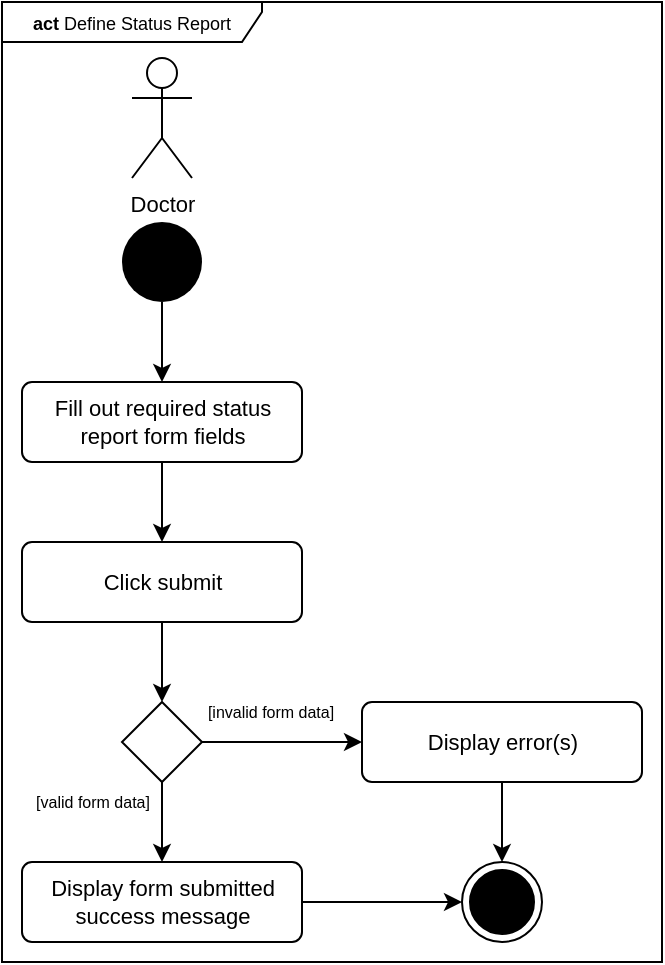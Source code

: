 <mxfile version="17.3.0" type="google" pages="3"><diagram id="xdJK3uvgCrqIzxjQh94Q" name="define status report"><mxGraphModel grid="1" page="1" gridSize="10" guides="1" tooltips="1" connect="1" arrows="1" fold="1" pageScale="1" pageWidth="827" pageHeight="1169" math="0" shadow="0"><root><mxCell id="0"/><mxCell id="1" parent="0"/><mxCell id="6eCgB-FIZ5FBU00R1ugB-1" value="&lt;font style=&quot;font-size: 9px&quot;&gt;&lt;b&gt;act &lt;/b&gt;Define Status Report&lt;/font&gt;" style="shape=umlFrame;whiteSpace=wrap;html=1;width=130;height=20;" vertex="1" parent="1"><mxGeometry width="330" height="480" as="geometry"/></mxCell><mxCell id="6eCgB-FIZ5FBU00R1ugB-2" value="" style="edgeStyle=orthogonalEdgeStyle;rounded=0;orthogonalLoop=1;jettySize=auto;html=1;fontFamily=Helvetica;" edge="1" parent="1" source="6eCgB-FIZ5FBU00R1ugB-3" target="6eCgB-FIZ5FBU00R1ugB-5"><mxGeometry relative="1" as="geometry"/></mxCell><mxCell id="6eCgB-FIZ5FBU00R1ugB-3" value="" style="ellipse;fillColor=#000000;strokeColor=none;fontFamily=Helvetica;" vertex="1" parent="1"><mxGeometry x="60" y="110" width="40" height="40" as="geometry"/></mxCell><mxCell id="6eCgB-FIZ5FBU00R1ugB-4" value="" style="edgeStyle=orthogonalEdgeStyle;rounded=0;orthogonalLoop=1;jettySize=auto;html=1;fontFamily=Helvetica;" edge="1" parent="1" source="6eCgB-FIZ5FBU00R1ugB-5" target="6eCgB-FIZ5FBU00R1ugB-7"><mxGeometry relative="1" as="geometry"/></mxCell><mxCell id="6eCgB-FIZ5FBU00R1ugB-5" value="Fill out required status&lt;br style=&quot;font-size: 11px;&quot;&gt;report form fields" style="html=1;align=center;verticalAlign=middle;rounded=1;absoluteArcSize=1;arcSize=10;dashed=0;fontFamily=Helvetica;fontSize=11;" vertex="1" parent="1"><mxGeometry x="10" y="190" width="140" height="40" as="geometry"/></mxCell><mxCell id="6eCgB-FIZ5FBU00R1ugB-6" value="" style="edgeStyle=orthogonalEdgeStyle;rounded=0;orthogonalLoop=1;jettySize=auto;html=1;fontFamily=Helvetica;" edge="1" parent="1" source="6eCgB-FIZ5FBU00R1ugB-7" target="6eCgB-FIZ5FBU00R1ugB-12"><mxGeometry relative="1" as="geometry"/></mxCell><mxCell id="6eCgB-FIZ5FBU00R1ugB-7" value="Click submit" style="html=1;align=center;verticalAlign=middle;rounded=1;absoluteArcSize=1;arcSize=10;dashed=0;fontFamily=Helvetica;fontSize=11;" vertex="1" parent="1"><mxGeometry x="10" y="270" width="140" height="40" as="geometry"/></mxCell><mxCell id="6eCgB-FIZ5FBU00R1ugB-8" style="edgeStyle=orthogonalEdgeStyle;rounded=0;orthogonalLoop=1;jettySize=auto;html=1;exitX=0.5;exitY=1;exitDx=0;exitDy=0;fontFamily=Helvetica;" edge="1" parent="1" source="6eCgB-FIZ5FBU00R1ugB-9" target="6eCgB-FIZ5FBU00R1ugB-16"><mxGeometry relative="1" as="geometry"><mxPoint x="250" y="450" as="targetPoint"/></mxGeometry></mxCell><mxCell id="6eCgB-FIZ5FBU00R1ugB-9" value="Display error(s)" style="html=1;align=center;verticalAlign=middle;rounded=1;absoluteArcSize=1;arcSize=10;dashed=0;fontFamily=Helvetica;fontSize=11;" vertex="1" parent="1"><mxGeometry x="180" y="350" width="140" height="40" as="geometry"/></mxCell><mxCell id="6eCgB-FIZ5FBU00R1ugB-10" style="edgeStyle=orthogonalEdgeStyle;rounded=0;orthogonalLoop=1;jettySize=auto;html=1;fontFamily=Helvetica;" edge="1" parent="1" source="6eCgB-FIZ5FBU00R1ugB-12" target="6eCgB-FIZ5FBU00R1ugB-14"><mxGeometry relative="1" as="geometry"/></mxCell><mxCell id="6eCgB-FIZ5FBU00R1ugB-11" style="edgeStyle=orthogonalEdgeStyle;rounded=0;orthogonalLoop=1;jettySize=auto;html=1;exitX=1;exitY=0.5;exitDx=0;exitDy=0;fontFamily=Helvetica;" edge="1" parent="1" source="6eCgB-FIZ5FBU00R1ugB-12" target="6eCgB-FIZ5FBU00R1ugB-9"><mxGeometry relative="1" as="geometry"/></mxCell><mxCell id="6eCgB-FIZ5FBU00R1ugB-12" value="" style="rhombus;fontFamily=Helvetica;" vertex="1" parent="1"><mxGeometry x="60" y="350" width="40" height="40" as="geometry"/></mxCell><mxCell id="6eCgB-FIZ5FBU00R1ugB-13" value="" style="edgeStyle=orthogonalEdgeStyle;rounded=0;orthogonalLoop=1;jettySize=auto;html=1;fontFamily=Helvetica;fontSize=8;" edge="1" parent="1" source="6eCgB-FIZ5FBU00R1ugB-14" target="6eCgB-FIZ5FBU00R1ugB-16"><mxGeometry relative="1" as="geometry"/></mxCell><mxCell id="6eCgB-FIZ5FBU00R1ugB-14" value="Display form submitted&lt;br&gt;success message" style="html=1;align=center;verticalAlign=middle;rounded=1;absoluteArcSize=1;arcSize=10;dashed=0;fontFamily=Helvetica;fontSize=11;" vertex="1" parent="1"><mxGeometry x="10" y="430" width="140" height="40" as="geometry"/></mxCell><mxCell id="6eCgB-FIZ5FBU00R1ugB-15" value="[invalid form data]" style="text;html=1;align=center;verticalAlign=middle;resizable=0;points=[];autosize=1;strokeColor=none;fillColor=none;fontFamily=Helvetica;fontSize=8;" vertex="1" parent="1"><mxGeometry x="94" y="345" width="80" height="20" as="geometry"/></mxCell><mxCell id="6eCgB-FIZ5FBU00R1ugB-16" value="" style="ellipse;html=1;shape=endState;fillColor=#000000;strokeColor=#000000;fontFamily=Helvetica;fontSize=8;" vertex="1" parent="1"><mxGeometry x="230" y="430" width="40" height="40" as="geometry"/></mxCell><mxCell id="6eCgB-FIZ5FBU00R1ugB-17" value="[valid form data]" style="text;html=1;align=center;verticalAlign=middle;resizable=0;points=[];autosize=1;strokeColor=none;fillColor=none;fontFamily=Helvetica;fontSize=8;" vertex="1" parent="1"><mxGeometry x="10" y="390" width="70" height="20" as="geometry"/></mxCell><mxCell id="6eCgB-FIZ5FBU00R1ugB-18" value="Doctor" style="shape=umlActor;verticalLabelPosition=bottom;verticalAlign=top;html=1;fontFamily=Helvetica;fontSize=11;" vertex="1" parent="1"><mxGeometry x="65" y="28" width="30" height="60" as="geometry"/></mxCell></root></mxGraphModel></diagram><diagram id="lLRNUSFjPWNhBn64GS-G" name="view status report"><mxGraphModel grid="1" page="1" gridSize="10" guides="1" tooltips="1" connect="1" arrows="1" fold="1" pageScale="1" pageWidth="827" pageHeight="1169" math="0" shadow="0"><root><mxCell id="0"/><mxCell id="1" parent="0"/><mxCell id="O-qNO81bI3e_K6L8da9E-1" value="" style="edgeStyle=orthogonalEdgeStyle;rounded=0;orthogonalLoop=1;jettySize=auto;html=1;fontFamily=Helvetica;" edge="1" parent="1" source="O-qNO81bI3e_K6L8da9E-2" target="O-qNO81bI3e_K6L8da9E-3"><mxGeometry relative="1" as="geometry"/></mxCell><mxCell id="O-qNO81bI3e_K6L8da9E-2" value="" style="ellipse;fillColor=#000000;strokeColor=none;fontFamily=Helvetica;" vertex="1" parent="1"><mxGeometry x="160" y="120" width="40" height="40" as="geometry"/></mxCell><mxCell id="O-qNO81bI3e_K6L8da9E-3" value="Check status report inbox" style="html=1;align=center;verticalAlign=middle;rounded=1;absoluteArcSize=1;arcSize=10;dashed=0;fontFamily=Helvetica;fontSize=11;" vertex="1" parent="1"><mxGeometry x="110" y="200" width="140" height="40" as="geometry"/></mxCell><mxCell id="O-qNO81bI3e_K6L8da9E-4" value="" style="edgeStyle=orthogonalEdgeStyle;rounded=0;orthogonalLoop=1;jettySize=auto;html=1;fontFamily=Helvetica;" edge="1" parent="1" source="O-qNO81bI3e_K6L8da9E-3" target="O-qNO81bI3e_K6L8da9E-7"><mxGeometry relative="1" as="geometry"><mxPoint x="180" y="320" as="sourcePoint"/></mxGeometry></mxCell><mxCell id="O-qNO81bI3e_K6L8da9E-5" style="edgeStyle=orthogonalEdgeStyle;rounded=0;orthogonalLoop=1;jettySize=auto;html=1;fontFamily=Helvetica;" edge="1" parent="1" source="O-qNO81bI3e_K6L8da9E-7" target="O-qNO81bI3e_K6L8da9E-9"><mxGeometry relative="1" as="geometry"/></mxCell><mxCell id="O-qNO81bI3e_K6L8da9E-6" style="edgeStyle=orthogonalEdgeStyle;rounded=0;orthogonalLoop=1;jettySize=auto;html=1;exitX=1;exitY=0.5;exitDx=0;exitDy=0;fontFamily=Helvetica;entryX=0;entryY=0.5;entryDx=0;entryDy=0;" edge="1" parent="1" source="O-qNO81bI3e_K6L8da9E-7" target="O-qNO81bI3e_K6L8da9E-11"><mxGeometry relative="1" as="geometry"><mxPoint x="280" y="300" as="targetPoint"/><Array as="points"><mxPoint x="70" y="300"/><mxPoint x="70" y="620"/></Array></mxGeometry></mxCell><mxCell id="O-qNO81bI3e_K6L8da9E-7" value="" style="rhombus;fontFamily=Helvetica;" vertex="1" parent="1"><mxGeometry x="160" y="280" width="40" height="40" as="geometry"/></mxCell><mxCell id="O-qNO81bI3e_K6L8da9E-8" style="edgeStyle=orthogonalEdgeStyle;rounded=0;orthogonalLoop=1;jettySize=auto;html=1;fontFamily=Helvetica;fontSize=11;" edge="1" parent="1" source="O-qNO81bI3e_K6L8da9E-9" target="O-qNO81bI3e_K6L8da9E-15"><mxGeometry relative="1" as="geometry"><mxPoint x="180" y="420" as="targetPoint"/></mxGeometry></mxCell><mxCell id="O-qNO81bI3e_K6L8da9E-9" value="View status details through&lt;br style=&quot;font-size: 11px;&quot;&gt;line item action" style="html=1;align=center;verticalAlign=middle;rounded=1;absoluteArcSize=1;arcSize=10;dashed=0;fontFamily=Helvetica;fontSize=11;" vertex="1" parent="1"><mxGeometry x="110" y="360" width="140" height="40" as="geometry"/></mxCell><mxCell id="O-qNO81bI3e_K6L8da9E-10" value="[status report reviewed]" style="text;html=1;align=center;verticalAlign=middle;resizable=0;points=[];autosize=1;strokeColor=none;fillColor=none;fontFamily=Helvetica;fontSize=8;" vertex="1" parent="1"><mxGeometry x="70" y="280" width="100" height="20" as="geometry"/></mxCell><mxCell id="O-qNO81bI3e_K6L8da9E-11" value="" style="ellipse;html=1;shape=endState;fillColor=#000000;strokeColor=#000000;fontFamily=Helvetica;fontSize=8;" vertex="1" parent="1"><mxGeometry x="160" y="600" width="40" height="40" as="geometry"/></mxCell><mxCell id="O-qNO81bI3e_K6L8da9E-12" value="[status report &lt;br&gt;not reviewed]" style="text;html=1;align=center;verticalAlign=middle;resizable=0;points=[];autosize=1;strokeColor=none;fillColor=none;fontFamily=Helvetica;fontSize=8;" vertex="1" parent="1"><mxGeometry x="110" y="320" width="60" height="30" as="geometry"/></mxCell><mxCell id="O-qNO81bI3e_K6L8da9E-13" style="edgeStyle=orthogonalEdgeStyle;rounded=0;orthogonalLoop=1;jettySize=auto;html=1;fontFamily=Helvetica;fontSize=11;" edge="1" parent="1" source="O-qNO81bI3e_K6L8da9E-15" target="O-qNO81bI3e_K6L8da9E-20"><mxGeometry relative="1" as="geometry"/></mxCell><mxCell id="O-qNO81bI3e_K6L8da9E-14" style="edgeStyle=orthogonalEdgeStyle;rounded=0;orthogonalLoop=1;jettySize=auto;html=1;fontFamily=Helvetica;fontSize=11;" edge="1" parent="1" source="O-qNO81bI3e_K6L8da9E-15" target="O-qNO81bI3e_K6L8da9E-18"><mxGeometry relative="1" as="geometry"/></mxCell><mxCell id="O-qNO81bI3e_K6L8da9E-15" value="" style="rhombus;fontFamily=Helvetica;" vertex="1" parent="1"><mxGeometry x="160" y="440" width="40" height="40" as="geometry"/></mxCell><mxCell id="O-qNO81bI3e_K6L8da9E-16" value="[requires &lt;br&gt;second opinion]" style="text;html=1;align=center;verticalAlign=middle;resizable=0;points=[];autosize=1;strokeColor=none;fillColor=none;fontFamily=Helvetica;fontSize=8;" vertex="1" parent="1"><mxGeometry x="200" y="430" width="70" height="30" as="geometry"/></mxCell><mxCell id="O-qNO81bI3e_K6L8da9E-17" style="edgeStyle=orthogonalEdgeStyle;rounded=0;orthogonalLoop=1;jettySize=auto;html=1;fontFamily=Helvetica;fontSize=11;" edge="1" parent="1" source="O-qNO81bI3e_K6L8da9E-18" target="O-qNO81bI3e_K6L8da9E-20"><mxGeometry relative="1" as="geometry"><Array as="points"><mxPoint x="350" y="540"/></Array></mxGeometry></mxCell><mxCell id="O-qNO81bI3e_K6L8da9E-18" value="Share status report through&lt;br&gt;QR code" style="html=1;align=center;verticalAlign=middle;rounded=1;absoluteArcSize=1;arcSize=10;dashed=0;fontFamily=Helvetica;fontSize=11;" vertex="1" parent="1"><mxGeometry x="280" y="440" width="140" height="40" as="geometry"/></mxCell><mxCell id="O-qNO81bI3e_K6L8da9E-19" style="edgeStyle=orthogonalEdgeStyle;rounded=0;orthogonalLoop=1;jettySize=auto;html=1;fontFamily=Helvetica;fontSize=11;" edge="1" parent="1" source="O-qNO81bI3e_K6L8da9E-20" target="O-qNO81bI3e_K6L8da9E-11"><mxGeometry relative="1" as="geometry"/></mxCell><mxCell id="O-qNO81bI3e_K6L8da9E-20" value="Mark status as reviewed" style="html=1;align=center;verticalAlign=middle;rounded=1;absoluteArcSize=1;arcSize=10;dashed=0;fontFamily=Helvetica;fontSize=11;" vertex="1" parent="1"><mxGeometry x="110" y="520" width="140" height="40" as="geometry"/></mxCell><mxCell id="O-qNO81bI3e_K6L8da9E-21" value="[does not require &lt;br&gt;second opinion]" style="text;html=1;align=center;verticalAlign=middle;resizable=0;points=[];autosize=1;strokeColor=none;fillColor=none;fontFamily=Helvetica;fontSize=8;" vertex="1" parent="1"><mxGeometry x="100" y="480" width="80" height="30" as="geometry"/></mxCell><mxCell id="O-qNO81bI3e_K6L8da9E-22" value="Doctor" style="shape=umlActor;verticalLabelPosition=bottom;verticalAlign=top;html=1;fontFamily=Helvetica;fontSize=11;" vertex="1" parent="1"><mxGeometry x="165" y="38" width="30" height="60" as="geometry"/></mxCell><mxCell id="O-qNO81bI3e_K6L8da9E-23" value="&lt;font style=&quot;font-size: 12px&quot;&gt;&lt;b&gt;act &lt;/b&gt;View Status Report&lt;/font&gt;" style="shape=umlFrame;whiteSpace=wrap;html=1;width=140;height=20;" vertex="1" parent="1"><mxGeometry x="30" y="15" width="410" height="645" as="geometry"/></mxCell></root></mxGraphModel></diagram><diagram id="oGY95vTINXQuOZa9OoMw" name="submit status report"><mxGraphModel grid="1" page="1" gridSize="10" guides="1" tooltips="1" connect="1" arrows="1" fold="1" pageScale="1" pageWidth="827" pageHeight="1169" math="0" shadow="0"><root><mxCell id="0"/><mxCell id="1" parent="0"/><mxCell id="668Zi3-e2UwPYF03Wq1A-1" value="" style="shape=umlLifeline;participant=umlActor;perimeter=lifelinePerimeter;whiteSpace=wrap;html=1;container=1;collapsible=0;recursiveResize=0;verticalAlign=top;spacingTop=36;outlineConnect=0;fontFamily=Helvetica;fontSize=11;" vertex="1" parent="1"><mxGeometry x="140" y="100" width="20" height="480" as="geometry"/></mxCell><mxCell id="668Zi3-e2UwPYF03Wq1A-2" value="" style="html=1;points=[];perimeter=orthogonalPerimeter;fontFamily=Helvetica;fontSize=11;" vertex="1" parent="668Zi3-e2UwPYF03Wq1A-1"><mxGeometry x="5" y="60" width="10" height="390" as="geometry"/></mxCell><mxCell id="668Zi3-e2UwPYF03Wq1A-3" value="Patient" style="text;html=1;align=center;verticalAlign=middle;resizable=0;points=[];autosize=1;strokeColor=none;fillColor=none;fontSize=11;fontFamily=Helvetica;" vertex="1" parent="1"><mxGeometry x="125" y="80" width="50" height="20" as="geometry"/></mxCell><mxCell id="668Zi3-e2UwPYF03Wq1A-4" value="statusReport :UIPage&lt;br&gt;&amp;lt;&amp;lt;UI&amp;gt;&amp;gt;" style="shape=umlLifeline;perimeter=lifelinePerimeter;whiteSpace=wrap;html=1;container=1;collapsible=0;recursiveResize=0;outlineConnect=0;fontFamily=Helvetica;fontSize=11;" vertex="1" parent="1"><mxGeometry x="260" y="100" width="100" height="480" as="geometry"/></mxCell><mxCell id="668Zi3-e2UwPYF03Wq1A-5" value="" style="html=1;points=[];perimeter=orthogonalPerimeter;fontFamily=Helvetica;fontSize=11;" vertex="1" parent="668Zi3-e2UwPYF03Wq1A-4"><mxGeometry x="45" y="60" width="10" height="390" as="geometry"/></mxCell><mxCell id="668Zi3-e2UwPYF03Wq1A-6" value="statusService :API" style="shape=umlLifeline;perimeter=lifelinePerimeter;whiteSpace=wrap;html=1;container=1;collapsible=0;recursiveResize=0;outlineConnect=0;fontFamily=Helvetica;fontSize=11;" vertex="1" parent="1"><mxGeometry x="460" y="100" width="100" height="480" as="geometry"/></mxCell><mxCell id="668Zi3-e2UwPYF03Wq1A-7" value="" style="html=1;points=[];perimeter=orthogonalPerimeter;fontFamily=Helvetica;fontSize=11;" vertex="1" parent="668Zi3-e2UwPYF03Wq1A-6"><mxGeometry x="45" y="190" width="10" height="230" as="geometry"/></mxCell><mxCell id="668Zi3-e2UwPYF03Wq1A-8" style="edgeStyle=orthogonalEdgeStyle;rounded=0;orthogonalLoop=1;jettySize=auto;html=1;fontFamily=Helvetica;fontSize=11;endArrow=block;endFill=1;" edge="1" parent="668Zi3-e2UwPYF03Wq1A-6" source="668Zi3-e2UwPYF03Wq1A-7" target="668Zi3-e2UwPYF03Wq1A-7"><mxGeometry relative="1" as="geometry"><mxPoint x="78" y="212" as="sourcePoint"/><mxPoint x="120" y="240" as="targetPoint"/><Array as="points"><mxPoint x="80" y="212"/><mxPoint x="80" y="240"/></Array></mxGeometry></mxCell><mxCell id="668Zi3-e2UwPYF03Wq1A-9" value="&lt;span style=&quot;color: rgba(0 , 0 , 0 , 0) ; font-family: monospace ; font-size: 0px ; background-color: rgb(248 , 249 , 250)&quot;&gt;%3CmxGraphModel%3E%3Croot%3E%3CmxCell%20id%3D%220%22%2F%3E%3CmxCell%20id%3D%221%22%20parent%3D%220%22%2F%3E%3CmxCell%20id%3D%222%22%20value%3D%22status%20%3D%20buildStatus(formData)%22%20style%3D%22edgeLabel%3Bhtml%3D1%3Balign%3Dcenter%3BverticalAlign%3Dmiddle%3Bresizable%3D0%3Bpoints%3D%5B%5D%3BfontSize%3D11%3BfontFamily%3DHelvetica%3B%22%20vertex%3D%221%22%20connectable%3D%220%22%20parent%3D%221%22%3E%3CmxGeometry%20x%3D%22476%22%20y%3D%22249.762%22%20as%3D%22geometry%22%2F%3E%3C%2FmxCell%3E%3C%2Froot%3E%3C%2FmxGraphModel%3&lt;/span&gt;" style="edgeLabel;html=1;align=center;verticalAlign=middle;resizable=0;points=[];fontSize=11;fontFamily=Helvetica;" connectable="0" vertex="1" parent="668Zi3-e2UwPYF03Wq1A-8"><mxGeometry x="-0.662" relative="1" as="geometry"><mxPoint as="offset"/></mxGeometry></mxCell><mxCell id="668Zi3-e2UwPYF03Wq1A-10" value="errors = validateSchema(formData)" style="edgeLabel;html=1;align=center;verticalAlign=middle;resizable=0;points=[];fontSize=11;fontFamily=Helvetica;" connectable="0" vertex="1" parent="668Zi3-e2UwPYF03Wq1A-8"><mxGeometry x="-0.63" y="1" relative="1" as="geometry"><mxPoint x="77" y="-9" as="offset"/></mxGeometry></mxCell><mxCell id="668Zi3-e2UwPYF03Wq1A-11" style="edgeStyle=orthogonalEdgeStyle;rounded=0;orthogonalLoop=1;jettySize=auto;html=1;fontFamily=Helvetica;fontSize=11;endArrow=block;endFill=1;" edge="1" parent="668Zi3-e2UwPYF03Wq1A-6" source="668Zi3-e2UwPYF03Wq1A-7" target="668Zi3-e2UwPYF03Wq1A-7"><mxGeometry relative="1" as="geometry"><mxPoint x="55" y="370" as="targetPoint"/><Array as="points"><mxPoint x="75" y="340"/><mxPoint x="75" y="371"/></Array></mxGeometry></mxCell><mxCell id="668Zi3-e2UwPYF03Wq1A-12" value="status = buildStatus(formData)" style="edgeLabel;html=1;align=center;verticalAlign=middle;resizable=0;points=[];fontSize=11;fontFamily=Helvetica;" connectable="0" vertex="1" parent="668Zi3-e2UwPYF03Wq1A-11"><mxGeometry x="-0.601" relative="1" as="geometry"><mxPoint x="64" y="-10" as="offset"/></mxGeometry></mxCell><mxCell id="668Zi3-e2UwPYF03Wq1A-13" value=":Database" style="shape=umlLifeline;perimeter=lifelinePerimeter;whiteSpace=wrap;html=1;container=1;collapsible=0;recursiveResize=0;outlineConnect=0;fontFamily=Helvetica;fontSize=11;" vertex="1" parent="1"><mxGeometry x="660" y="100" width="100" height="480" as="geometry"/></mxCell><mxCell id="668Zi3-e2UwPYF03Wq1A-14" value="" style="html=1;points=[];perimeter=orthogonalPerimeter;fontFamily=Helvetica;fontSize=11;" vertex="1" parent="668Zi3-e2UwPYF03Wq1A-13"><mxGeometry x="45" y="380" width="10" height="30" as="geometry"/></mxCell><mxCell id="668Zi3-e2UwPYF03Wq1A-15" style="edgeStyle=orthogonalEdgeStyle;rounded=0;orthogonalLoop=1;jettySize=auto;html=1;fontFamily=Helvetica;fontSize=11;endArrow=block;endFill=1;" edge="1" parent="1" source="668Zi3-e2UwPYF03Wq1A-2" target="668Zi3-e2UwPYF03Wq1A-5"><mxGeometry relative="1" as="geometry"><Array as="points"><mxPoint x="240" y="180"/><mxPoint x="240" y="180"/></Array></mxGeometry></mxCell><mxCell id="668Zi3-e2UwPYF03Wq1A-16" value="getPage(session)" style="edgeLabel;html=1;align=center;verticalAlign=middle;resizable=0;points=[];fontSize=11;fontFamily=Helvetica;" connectable="0" vertex="1" parent="668Zi3-e2UwPYF03Wq1A-15"><mxGeometry x="-0.236" y="1" relative="1" as="geometry"><mxPoint x="8" y="-9" as="offset"/></mxGeometry></mxCell><mxCell id="668Zi3-e2UwPYF03Wq1A-17" style="edgeStyle=orthogonalEdgeStyle;rounded=0;orthogonalLoop=1;jettySize=auto;html=1;fontFamily=Helvetica;fontSize=11;endArrow=block;endFill=1;dashed=1;" edge="1" parent="1" source="668Zi3-e2UwPYF03Wq1A-5" target="668Zi3-e2UwPYF03Wq1A-2"><mxGeometry relative="1" as="geometry"><Array as="points"><mxPoint x="250" y="220"/><mxPoint x="250" y="220"/></Array></mxGeometry></mxCell><mxCell id="668Zi3-e2UwPYF03Wq1A-18" value="html page" style="edgeLabel;html=1;align=center;verticalAlign=middle;resizable=0;points=[];fontSize=11;fontFamily=Helvetica;" connectable="0" vertex="1" parent="668Zi3-e2UwPYF03Wq1A-17"><mxGeometry x="-0.234" y="2" relative="1" as="geometry"><mxPoint x="-17" y="-12" as="offset"/></mxGeometry></mxCell><mxCell id="668Zi3-e2UwPYF03Wq1A-19" style="edgeStyle=orthogonalEdgeStyle;rounded=0;orthogonalLoop=1;jettySize=auto;html=1;fontFamily=Helvetica;fontSize=11;endArrow=block;endFill=1;" edge="1" parent="1" source="668Zi3-e2UwPYF03Wq1A-2" target="668Zi3-e2UwPYF03Wq1A-5"><mxGeometry relative="1" as="geometry"><Array as="points"><mxPoint x="170" y="270"/><mxPoint x="170" y="270"/></Array></mxGeometry></mxCell><mxCell id="668Zi3-e2UwPYF03Wq1A-20" value="fill status form&lt;br&gt;and submit" style="edgeLabel;html=1;align=center;verticalAlign=middle;resizable=0;points=[];fontSize=11;fontFamily=Helvetica;" connectable="0" vertex="1" parent="668Zi3-e2UwPYF03Wq1A-19"><mxGeometry x="0.386" y="-1" relative="1" as="geometry"><mxPoint x="-29" y="-21" as="offset"/></mxGeometry></mxCell><mxCell id="668Zi3-e2UwPYF03Wq1A-21" style="edgeStyle=orthogonalEdgeStyle;rounded=0;orthogonalLoop=1;jettySize=auto;html=1;fontFamily=Helvetica;fontSize=11;endArrow=block;endFill=1;" edge="1" parent="1" source="668Zi3-e2UwPYF03Wq1A-5" target="668Zi3-e2UwPYF03Wq1A-7"><mxGeometry relative="1" as="geometry"><Array as="points"><mxPoint x="360" y="300"/><mxPoint x="360" y="300"/></Array></mxGeometry></mxCell><mxCell id="668Zi3-e2UwPYF03Wq1A-22" value="postStatus(formData)" style="edgeLabel;html=1;align=center;verticalAlign=middle;resizable=0;points=[];fontSize=11;fontFamily=Helvetica;" connectable="0" vertex="1" parent="668Zi3-e2UwPYF03Wq1A-21"><mxGeometry x="-0.232" relative="1" as="geometry"><mxPoint x="22" y="-10" as="offset"/></mxGeometry></mxCell><mxCell id="668Zi3-e2UwPYF03Wq1A-23" style="edgeStyle=orthogonalEdgeStyle;rounded=0;orthogonalLoop=1;jettySize=auto;html=1;fontFamily=Helvetica;fontSize=11;endArrow=block;endFill=1;" edge="1" parent="1" source="668Zi3-e2UwPYF03Wq1A-7" target="668Zi3-e2UwPYF03Wq1A-14"><mxGeometry relative="1" as="geometry"><Array as="points"><mxPoint x="550" y="490"/><mxPoint x="550" y="490"/></Array></mxGeometry></mxCell><mxCell id="668Zi3-e2UwPYF03Wq1A-24" value="insertStatus(status)" style="edgeLabel;html=1;align=center;verticalAlign=middle;resizable=0;points=[];fontSize=11;fontFamily=Helvetica;" connectable="0" vertex="1" parent="668Zi3-e2UwPYF03Wq1A-23"><mxGeometry x="-0.247" y="-1" relative="1" as="geometry"><mxPoint x="24" y="-11" as="offset"/></mxGeometry></mxCell><mxCell id="668Zi3-e2UwPYF03Wq1A-25" value="[errors]" style="text;html=1;strokeColor=none;fillColor=none;align=center;verticalAlign=middle;whiteSpace=wrap;rounded=0;fontFamily=Helvetica;fontSize=11;" vertex="1" parent="1"><mxGeometry x="65" y="380" width="60" height="30" as="geometry"/></mxCell><mxCell id="668Zi3-e2UwPYF03Wq1A-26" value="" style="endArrow=none;dashed=1;html=1;rounded=0;fontFamily=Helvetica;fontSize=11;exitX=-0.001;exitY=0.493;exitDx=0;exitDy=0;exitPerimeter=0;entryX=1;entryY=0.471;entryDx=0;entryDy=0;entryPerimeter=0;" edge="1" parent="1"><mxGeometry width="50" height="50" relative="1" as="geometry"><mxPoint x="69.28" y="408.81" as="sourcePoint"/><mxPoint x="790" y="409.07" as="targetPoint"/></mxGeometry></mxCell><mxCell id="668Zi3-e2UwPYF03Wq1A-27" value="[else]" style="text;html=1;strokeColor=none;fillColor=none;align=center;verticalAlign=middle;whiteSpace=wrap;rounded=0;fontFamily=Helvetica;fontSize=11;" vertex="1" parent="1"><mxGeometry x="60" y="410" width="60" height="30" as="geometry"/></mxCell><mxCell id="668Zi3-e2UwPYF03Wq1A-28" style="edgeStyle=orthogonalEdgeStyle;rounded=0;orthogonalLoop=1;jettySize=auto;html=1;fontFamily=Helvetica;fontSize=11;endArrow=block;endFill=1;dashed=1;" edge="1" parent="1" source="668Zi3-e2UwPYF03Wq1A-7" target="668Zi3-e2UwPYF03Wq1A-5"><mxGeometry relative="1" as="geometry"><Array as="points"><mxPoint x="400" y="380"/><mxPoint x="400" y="380"/></Array></mxGeometry></mxCell><mxCell id="668Zi3-e2UwPYF03Wq1A-29" value="400 status code" style="edgeLabel;html=1;align=center;verticalAlign=middle;resizable=0;points=[];fontSize=11;fontFamily=Helvetica;" connectable="0" vertex="1" parent="668Zi3-e2UwPYF03Wq1A-28"><mxGeometry x="0.126" relative="1" as="geometry"><mxPoint x="-8" y="-10" as="offset"/></mxGeometry></mxCell><mxCell id="668Zi3-e2UwPYF03Wq1A-30" style="edgeStyle=orthogonalEdgeStyle;rounded=0;orthogonalLoop=1;jettySize=auto;html=1;dashed=1;fontFamily=Helvetica;fontSize=11;endArrow=block;endFill=1;" edge="1" parent="1" source="668Zi3-e2UwPYF03Wq1A-5" target="668Zi3-e2UwPYF03Wq1A-2"><mxGeometry relative="1" as="geometry"><Array as="points"><mxPoint x="240" y="390"/><mxPoint x="240" y="390"/></Array></mxGeometry></mxCell><mxCell id="668Zi3-e2UwPYF03Wq1A-31" value="display error message" style="edgeLabel;html=1;align=center;verticalAlign=middle;resizable=0;points=[];fontSize=11;fontFamily=Helvetica;" connectable="0" vertex="1" parent="668Zi3-e2UwPYF03Wq1A-30"><mxGeometry x="-0.184" relative="1" as="geometry"><mxPoint x="-14" y="-10" as="offset"/></mxGeometry></mxCell><mxCell id="668Zi3-e2UwPYF03Wq1A-32" style="edgeStyle=orthogonalEdgeStyle;rounded=0;orthogonalLoop=1;jettySize=auto;html=1;dashed=1;fontFamily=Helvetica;fontSize=11;endArrow=block;endFill=1;" edge="1" parent="1" source="668Zi3-e2UwPYF03Wq1A-7" target="668Zi3-e2UwPYF03Wq1A-5"><mxGeometry relative="1" as="geometry"><Array as="points"><mxPoint x="480" y="510"/><mxPoint x="480" y="510"/></Array></mxGeometry></mxCell><mxCell id="668Zi3-e2UwPYF03Wq1A-33" value="201 status code" style="edgeLabel;html=1;align=center;verticalAlign=middle;resizable=0;points=[];fontSize=11;fontFamily=Helvetica;" connectable="0" vertex="1" parent="668Zi3-e2UwPYF03Wq1A-32"><mxGeometry x="0.286" y="-2" relative="1" as="geometry"><mxPoint x="27" y="-8" as="offset"/></mxGeometry></mxCell><mxCell id="668Zi3-e2UwPYF03Wq1A-34" style="edgeStyle=orthogonalEdgeStyle;rounded=0;orthogonalLoop=1;jettySize=auto;html=1;dashed=1;fontFamily=Helvetica;fontSize=11;endArrow=block;endFill=1;" edge="1" parent="1" source="668Zi3-e2UwPYF03Wq1A-5" target="668Zi3-e2UwPYF03Wq1A-2"><mxGeometry relative="1" as="geometry"><Array as="points"><mxPoint x="290" y="530"/><mxPoint x="290" y="530"/></Array></mxGeometry></mxCell><mxCell id="668Zi3-e2UwPYF03Wq1A-35" value="display confirmation&lt;br&gt;message" style="edgeLabel;html=1;align=center;verticalAlign=middle;resizable=0;points=[];fontSize=11;fontFamily=Helvetica;" connectable="0" vertex="1" parent="668Zi3-e2UwPYF03Wq1A-34"><mxGeometry x="-0.314" y="-2" relative="1" as="geometry"><mxPoint x="-23" y="-18" as="offset"/></mxGeometry></mxCell><mxCell id="668Zi3-e2UwPYF03Wq1A-36" value="alt" style="shape=umlFrame;whiteSpace=wrap;html=1;fontFamily=Helvetica;fontSize=11;" vertex="1" parent="1"><mxGeometry x="70" y="350" width="720" height="190" as="geometry"/></mxCell><mxCell id="668Zi3-e2UwPYF03Wq1A-37" value="&lt;b&gt;sd &lt;/b&gt;Submit Status Report" style="shape=umlFrame;whiteSpace=wrap;html=1;width=160;height=20;" vertex="1" parent="1"><mxGeometry x="60" y="60" width="740" height="530" as="geometry"/></mxCell></root></mxGraphModel></diagram></mxfile>